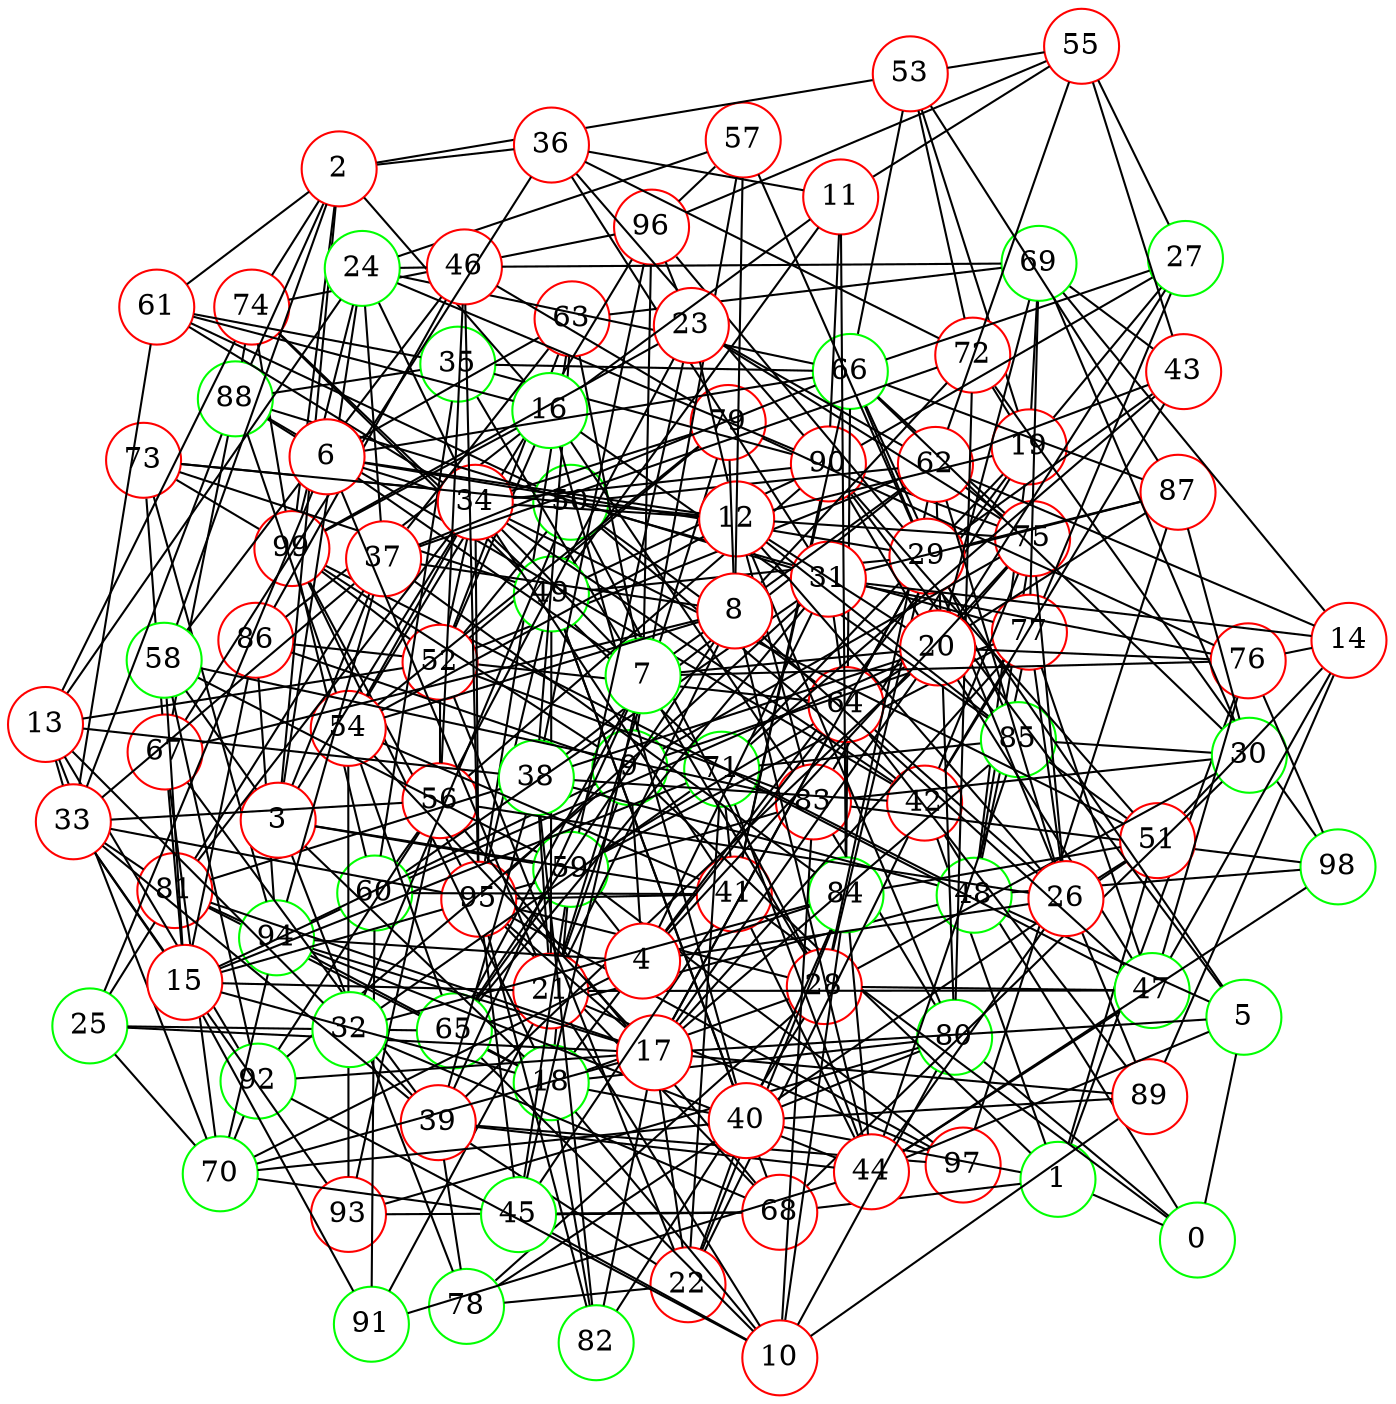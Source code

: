 graph {
graph ["layout"="fdp"]
node ["style"="filled","fillcolor"="white","fixedsize"="true","shape"="circle"]
"0" ["color"="green"]
"80" ["color"="green"]
"83" ["color"="red"]
"98" ["color"="green"]
"95" ["color"="red"]
"97" ["color"="red"]
"99" ["color"="red"]
"93" ["color"="red"]
"1" ["color"="green"]
"18" ["color"="green"]
"81" ["color"="red"]
"94" ["color"="green"]
"82" ["color"="green"]
"19" ["color"="red"]
"48" ["color"="green"]
"65" ["color"="green"]
"75" ["color"="red"]
"90" ["color"="red"]
"77" ["color"="red"]
"53" ["color"="red"]
"66" ["color"="green"]
"84" ["color"="green"]
"85" ["color"="green"]
"87" ["color"="red"]
"55" ["color"="red"]
"96" ["color"="red"]
"62" ["color"="red"]
"72" ["color"="red"]
"69" ["color"="green"]
"71" ["color"="green"]
"74" ["color"="red"]
"88" ["color"="green"]
"27" ["color"="green"]
"59" ["color"="green"]
"64" ["color"="red"]
"86" ["color"="red"]
"89" ["color"="red"]
"28" ["color"="red"]
"50" ["color"="green"]
"52" ["color"="red"]
"56" ["color"="red"]
"68" ["color"="red"]
"60" ["color"="green"]
"91" ["color"="green"]
"92" ["color"="green"]
"63" ["color"="red"]
"79" ["color"="red"]
"73" ["color"="red"]
"61" ["color"="red"]
"35" ["color"="green"]
"29" ["color"="red"]
"49" ["color"="green"]
"57" ["color"="red"]
"43" ["color"="red"]
"30" ["color"="green"]
"78" ["color"="green"]
"47" ["color"="green"]
"76" ["color"="red"]
"51" ["color"="red"]
"9" ["color"="green"]
"21" ["color"="red"]
"38" ["color"="green"]
"39" ["color"="red"]
"67" ["color"="red"]
"70" ["color"="green"]
"44" ["color"="red"]
"42" ["color"="red"]
"5" ["color"="green"]
"17" ["color"="red"]
"20" ["color"="red"]
"22" ["color"="red"]
"40" ["color"="red"]
"54" ["color"="red"]
"25" ["color"="green"]
"41" ["color"="red"]
"45" ["color"="green"]
"2" ["color"="red"]
"16" ["color"="green"]
"3" ["color"="red"]
"34" ["color"="red"]
"37" ["color"="red"]
"24" ["color"="green"]
"46" ["color"="red"]
"58" ["color"="green"]
"36" ["color"="red"]
"4" ["color"="red"]
"26" ["color"="red"]
"31" ["color"="red"]
"6" ["color"="red"]
"7" ["color"="green"]
"12" ["color"="red"]
"23" ["color"="red"]
"8" ["color"="red"]
"10" ["color"="red"]
"11" ["color"="red"]
"13" ["color"="red"]
"32" ["color"="green"]
"33" ["color"="red"]
"14" ["color"="red"]
"15" ["color"="red"]
"0" -- "80"
"0" -- "1"
"0" -- "5"
"0" -- "41"
"0" -- "42"
"80" -- "83"
"80" -- "93"
"83" -- "98"
"83" -- "95"
"95" -- "97"
"95" -- "99"
"1" -- "18"
"1" -- "51"
"1" -- "68"
"1" -- "9"
"1" -- "42"
"1" -- "76"
"18" -- "80"
"18" -- "81"
"18" -- "82"
"18" -- "19"
"18" -- "99"
"18" -- "59"
"18" -- "28"
"18" -- "94"
"81" -- "94"
"82" -- "95"
"19" -- "48"
"19" -- "83"
"19" -- "53"
"19" -- "69"
"19" -- "71"
"19" -- "72"
"19" -- "27"
"48" -- "65"
"48" -- "98"
"48" -- "99"
"48" -- "75"
"48" -- "77"
"75" -- "90"
"53" -- "66"
"53" -- "55"
"53" -- "87"
"53" -- "72"
"66" -- "75"
"66" -- "84"
"66" -- "85"
"66" -- "87"
"87" -- "97"
"55" -- "96"
"55" -- "62"
"62" -- "80"
"62" -- "75"
"72" -- "80"
"72" -- "98"
"69" -- "77"
"71" -- "85"
"71" -- "74"
"74" -- "96"
"74" -- "99"
"74" -- "88"
"27" -- "66"
"27" -- "55"
"27" -- "90"
"27" -- "77"
"59" -- "64"
"59" -- "65"
"59" -- "97"
"59" -- "77"
"64" -- "86"
"64" -- "87"
"64" -- "89"
"86" -- "94"
"28" -- "50"
"28" -- "82"
"28" -- "35"
"28" -- "29"
"28" -- "30"
"28" -- "62"
"28" -- "78"
"28" -- "47"
"28" -- "95"
"50" -- "64"
"50" -- "52"
"50" -- "73"
"50" -- "61"
"50" -- "77"
"50" -- "62"
"52" -- "83"
"52" -- "99"
"52" -- "56"
"52" -- "62"
"52" -- "63"
"52" -- "79"
"56" -- "68"
"56" -- "90"
"56" -- "60"
"56" -- "92"
"56" -- "93"
"68" -- "93"
"68" -- "95"
"60" -- "99"
"60" -- "91"
"63" -- "69"
"63" -- "95"
"73" -- "99"
"73" -- "94"
"35" -- "66"
"35" -- "88"
"35" -- "90"
"35" -- "60"
"35" -- "61"
"29" -- "64"
"29" -- "96"
"29" -- "49"
"29" -- "66"
"29" -- "87"
"29" -- "57"
"29" -- "89"
"29" -- "43"
"49" -- "68"
"49" -- "73"
"49" -- "74"
"49" -- "90"
"49" -- "95"
"57" -- "96"
"43" -- "69"
"43" -- "55"
"43" -- "71"
"43" -- "62"
"30" -- "66"
"30" -- "83"
"30" -- "68"
"30" -- "69"
"30" -- "85"
"30" -- "87"
"47" -- "71"
"47" -- "76"
"47" -- "77"
"76" -- "98"
"76" -- "79"
"51" -- "84"
"51" -- "85"
"51" -- "90"
"9" -- "99"
"9" -- "21"
"9" -- "86"
"9" -- "57"
"9" -- "75"
"9" -- "92"
"9" -- "77"
"9" -- "94"
"21" -- "49"
"21" -- "97"
"21" -- "38"
"21" -- "91"
"21" -- "47"
"21" -- "79"
"38" -- "48"
"38" -- "96"
"38" -- "81"
"38" -- "82"
"38" -- "39"
"38" -- "42"
"38" -- "62"
"38" -- "63"
"39" -- "97"
"39" -- "67"
"39" -- "44"
"39" -- "78"
"67" -- "70"
"67" -- "88"
"67" -- "73"
"70" -- "92"
"70" -- "94"
"44" -- "98"
"44" -- "84"
"44" -- "85"
"44" -- "71"
"44" -- "91"
"44" -- "94"
"44" -- "47"
"42" -- "50"
"42" -- "88"
"42" -- "43"
"42" -- "75"
"42" -- "77"
"5" -- "48"
"5" -- "17"
"5" -- "90"
"5" -- "44"
"5" -- "29"
"17" -- "64"
"17" -- "70"
"17" -- "77"
"17" -- "81"
"17" -- "82"
"17" -- "20"
"17" -- "85"
"17" -- "22"
"17" -- "54"
"17" -- "25"
"17" -- "89"
"17" -- "92"
"17" -- "29"
"17" -- "94"
"17" -- "95"
"20" -- "69"
"20" -- "38"
"20" -- "39"
"20" -- "75"
"20" -- "76"
"20" -- "47"
"20" -- "85"
"20" -- "90"
"20" -- "27"
"20" -- "60"
"22" -- "52"
"22" -- "84"
"22" -- "39"
"22" -- "71"
"22" -- "40"
"22" -- "42"
"22" -- "78"
"40" -- "80"
"40" -- "49"
"40" -- "51"
"40" -- "84"
"40" -- "70"
"40" -- "89"
"40" -- "78"
"54" -- "96"
"54" -- "65"
"54" -- "88"
"54" -- "93"
"54" -- "79"
"25" -- "65"
"25" -- "81"
"25" -- "70"
"41" -- "66"
"41" -- "54"
"41" -- "71"
"41" -- "90"
"41" -- "44"
"41" -- "60"
"41" -- "45"
"41" -- "95"
"45" -- "68"
"45" -- "70"
"45" -- "59"
"45" -- "95"
"2" -- "16"
"2" -- "3"
"2" -- "99"
"2" -- "36"
"2" -- "53"
"2" -- "88"
"2" -- "58"
"2" -- "74"
"2" -- "61"
"16" -- "83"
"16" -- "99"
"16" -- "52"
"16" -- "85"
"16" -- "86"
"16" -- "40"
"16" -- "61"
"3" -- "18"
"3" -- "34"
"3" -- "37"
"3" -- "24"
"3" -- "41"
"3" -- "58"
"3" -- "59"
"3" -- "78"
"34" -- "41"
"34" -- "42"
"34" -- "79"
"34" -- "81"
"34" -- "51"
"34" -- "52"
"34" -- "54"
"34" -- "90"
"34" -- "61"
"34" -- "95"
"37" -- "81"
"37" -- "66"
"37" -- "84"
"37" -- "72"
"37" -- "94"
"37" -- "63"
"24" -- "34"
"24" -- "66"
"24" -- "99"
"24" -- "37"
"24" -- "57"
"24" -- "90"
"24" -- "46"
"46" -- "69"
"46" -- "86"
"46" -- "56"
"46" -- "58"
"46" -- "79"
"46" -- "95"
"58" -- "83"
"58" -- "59"
"58" -- "92"
"36" -- "67"
"36" -- "72"
"36" -- "90"
"4" -- "64"
"4" -- "84"
"4" -- "70"
"4" -- "9"
"4" -- "26"
"4" -- "59"
"4" -- "75"
"4" -- "94"
"4" -- "31"
"26" -- "64"
"26" -- "51"
"26" -- "56"
"26" -- "75"
"26" -- "44"
"26" -- "77"
"26" -- "62"
"31" -- "64"
"31" -- "65"
"31" -- "36"
"31" -- "87"
"31" -- "88"
"31" -- "60"
"31" -- "76"
"31" -- "95"
"6" -- "34"
"6" -- "66"
"6" -- "21"
"6" -- "7"
"6" -- "88"
"6" -- "25"
"6" -- "12"
"6" -- "29"
"6" -- "63"
"7" -- "96"
"7" -- "65"
"7" -- "34"
"7" -- "20"
"7" -- "39"
"7" -- "76"
"7" -- "45"
"7" -- "62"
"7" -- "63"
"12" -- "80"
"12" -- "34"
"12" -- "19"
"12" -- "83"
"12" -- "20"
"12" -- "85"
"12" -- "54"
"12" -- "23"
"12" -- "73"
"12" -- "26"
"12" -- "75"
"23" -- "96"
"23" -- "99"
"23" -- "56"
"23" -- "59"
"23" -- "75"
"23" -- "62"
"8" -- "65"
"8" -- "67"
"8" -- "21"
"8" -- "37"
"8" -- "54"
"8" -- "72"
"8" -- "57"
"8" -- "44"
"8" -- "47"
"8" -- "79"
"10" -- "80"
"10" -- "65"
"10" -- "18"
"10" -- "83"
"10" -- "84"
"10" -- "21"
"10" -- "89"
"10" -- "92"
"10" -- "45"
"11" -- "16"
"11" -- "49"
"11" -- "36"
"11" -- "84"
"11" -- "55"
"11" -- "90"
"13" -- "32"
"13" -- "33"
"13" -- "52"
"13" -- "38"
"13" -- "70"
"13" -- "24"
"13" -- "74"
"13" -- "92"
"32" -- "50"
"32" -- "68"
"32" -- "84"
"32" -- "39"
"32" -- "71"
"33" -- "81"
"33" -- "37"
"33" -- "39"
"33" -- "56"
"33" -- "88"
"33" -- "61"
"33" -- "93"
"33" -- "95"
"14" -- "51"
"14" -- "69"
"14" -- "89"
"14" -- "76"
"14" -- "62"
"14" -- "31"
"14" -- "47"
"15" -- "33"
"15" -- "18"
"15" -- "67"
"15" -- "21"
"15" -- "86"
"15" -- "71"
"15" -- "58"
"15" -- "91"
"15" -- "60"
"15" -- "95"
}